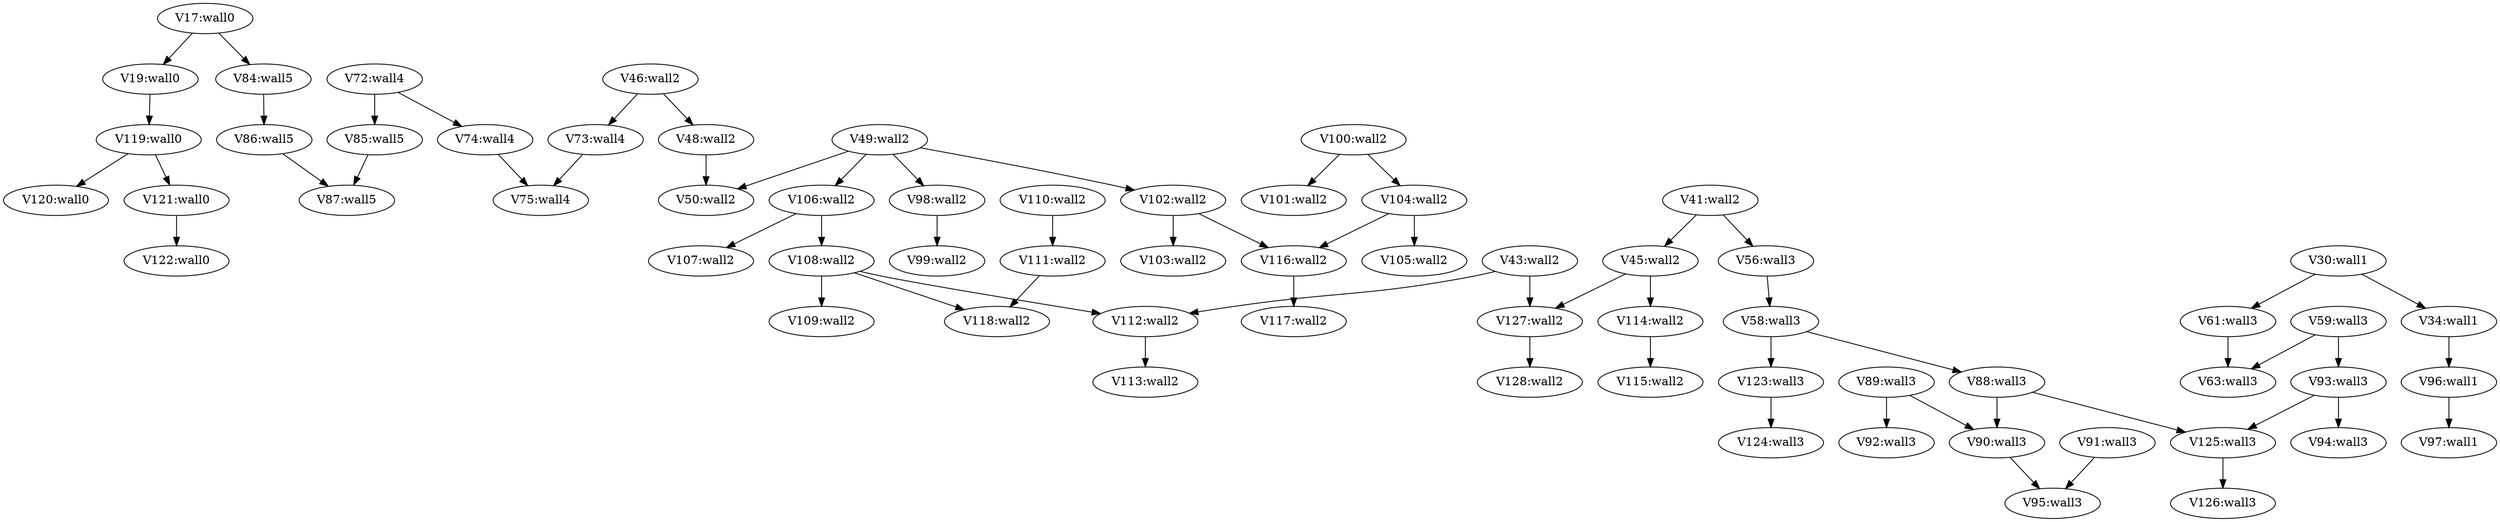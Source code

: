 digraph G {
 V17 [label="V17:wall0"]
 V19 [label="V19:wall0"]
 V30 [label="V30:wall1"]
 V34 [label="V34:wall1"]
 V41 [label="V41:wall2"]
 V43 [label="V43:wall2"]
 V45 [label="V45:wall2"]
 V46 [label="V46:wall2"]
 V48 [label="V48:wall2"]
 V49 [label="V49:wall2"]
 V50 [label="V50:wall2"]
 V56 [label="V56:wall3"]
 V58 [label="V58:wall3"]
 V59 [label="V59:wall3"]
 V61 [label="V61:wall3"]
 V63 [label="V63:wall3"]
 V72 [label="V72:wall4"]
 V73 [label="V73:wall4"]
 V74 [label="V74:wall4"]
 V75 [label="V75:wall4"]
 V84 [label="V84:wall5"]
 V85 [label="V85:wall5"]
 V86 [label="V86:wall5"]
 V87 [label="V87:wall5"]
 V88 [label="V88:wall3"]
 V89 [label="V89:wall3"]
 V90 [label="V90:wall3"]
 V91 [label="V91:wall3"]
 V92 [label="V92:wall3"]
 V93 [label="V93:wall3"]
 V94 [label="V94:wall3"]
 V95 [label="V95:wall3"]
 V96 [label="V96:wall1"]
 V97 [label="V97:wall1"]
 V98 [label="V98:wall2"]
 V99 [label="V99:wall2"]
 V100 [label="V100:wall2"]
 V101 [label="V101:wall2"]
 V102 [label="V102:wall2"]
 V103 [label="V103:wall2"]
 V104 [label="V104:wall2"]
 V105 [label="V105:wall2"]
 V106 [label="V106:wall2"]
 V107 [label="V107:wall2"]
 V108 [label="V108:wall2"]
 V109 [label="V109:wall2"]
 V110 [label="V110:wall2"]
 V111 [label="V111:wall2"]
 V112 [label="V112:wall2"]
 V113 [label="V113:wall2"]
 V114 [label="V114:wall2"]
 V115 [label="V115:wall2"]
 V116 [label="V116:wall2"]
 V117 [label="V117:wall2"]
 V118 [label="V118:wall2"]
 V119 [label="V119:wall0"]
 V120 [label="V120:wall0"]
 V121 [label="V121:wall0"]
 V122 [label="V122:wall0"]
 V123 [label="V123:wall3"]
 V124 [label="V124:wall3"]
 V125 [label="V125:wall3"]
 V126 [label="V126:wall3"]
 V127 [label="V127:wall2"]
 V128 [label="V128:wall2"]
 V90 -> V95
 V89 -> V90
 V91 -> V95
 V89 -> V92
 V125 -> V126
 V88 -> V125
 V88 -> V90
 V93 -> V94
 V93 -> V125
 V123 -> V124
 V58 -> V123
 V58 -> V88
 V127 -> V128
 V45 -> V127
 V41 -> V45
 V41 -> V56
 V56 -> V58
 V114 -> V115
 V45 -> V114
 V106 -> V107
 V106 -> V108
 V108 -> V112
 V43 -> V112
 V43 -> V127
 V108 -> V109
 V108 -> V118
 V111 -> V118
 V110 -> V111
 V112 -> V113
 V98 -> V99
 V49 -> V98
 V49 -> V106
 V102 -> V103
 V49 -> V102
 V116 -> V117
 V102 -> V116
 V104 -> V105
 V104 -> V116
 V100 -> V101
 V100 -> V104
 V119 -> V120
 V19 -> V119
 V17 -> V19
 V17 -> V84
 V84 -> V86
 V86 -> V87
 V85 -> V87
 V72 -> V85
 V72 -> V74
 V74 -> V75
 V73 -> V75
 V46 -> V73
 V46 -> V48
 V48 -> V50
 V49 -> V50
 V121 -> V122
 V119 -> V121
 V96 -> V97
 V34 -> V96
 V30 -> V34
 V30 -> V61
 V61 -> V63
 V59 -> V63
 V59 -> V93
}
